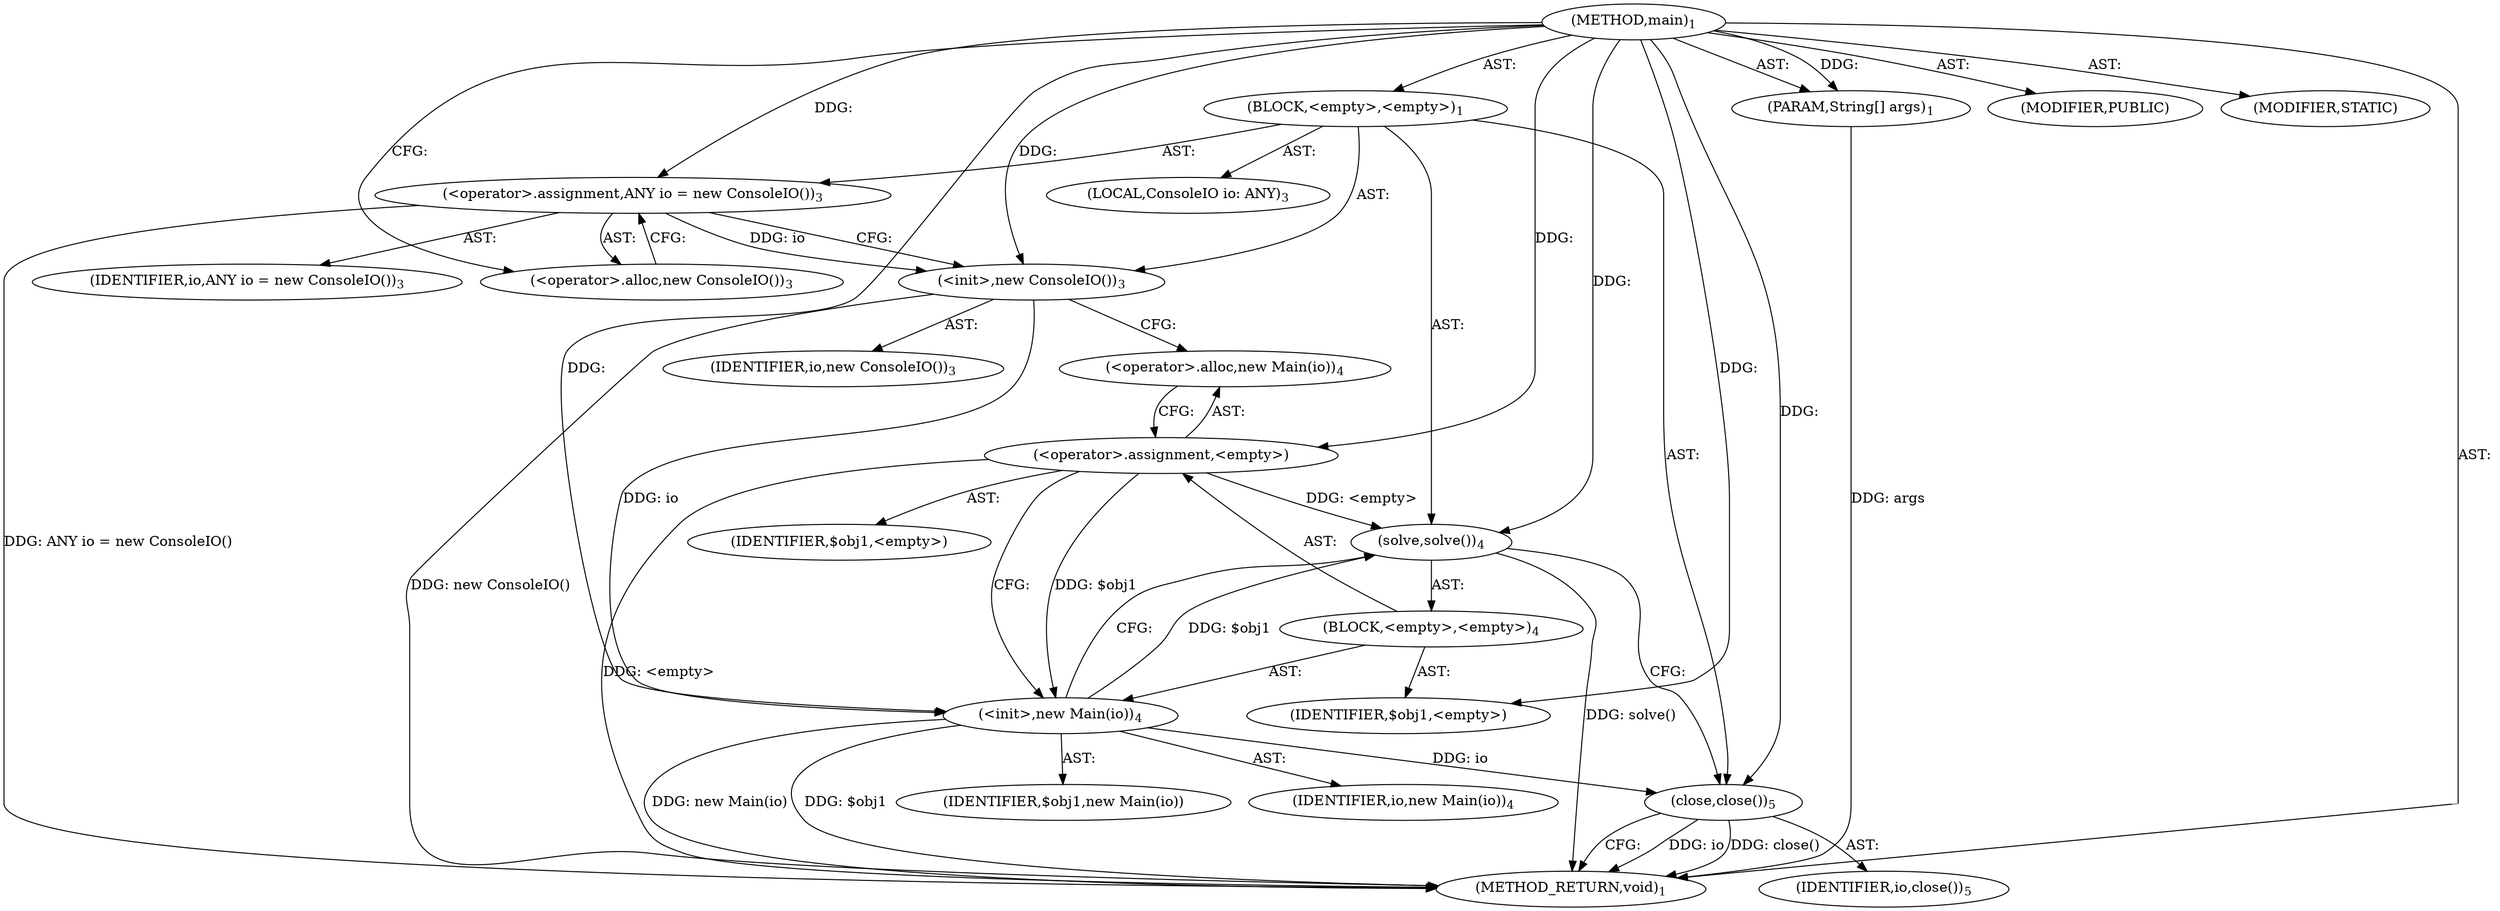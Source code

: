 digraph "main" {  
"19" [label = <(METHOD,main)<SUB>1</SUB>> ]
"20" [label = <(PARAM,String[] args)<SUB>1</SUB>> ]
"21" [label = <(BLOCK,&lt;empty&gt;,&lt;empty&gt;)<SUB>1</SUB>> ]
"4" [label = <(LOCAL,ConsoleIO io: ANY)<SUB>3</SUB>> ]
"22" [label = <(&lt;operator&gt;.assignment,ANY io = new ConsoleIO())<SUB>3</SUB>> ]
"23" [label = <(IDENTIFIER,io,ANY io = new ConsoleIO())<SUB>3</SUB>> ]
"24" [label = <(&lt;operator&gt;.alloc,new ConsoleIO())<SUB>3</SUB>> ]
"25" [label = <(&lt;init&gt;,new ConsoleIO())<SUB>3</SUB>> ]
"3" [label = <(IDENTIFIER,io,new ConsoleIO())<SUB>3</SUB>> ]
"26" [label = <(solve,solve())<SUB>4</SUB>> ]
"27" [label = <(BLOCK,&lt;empty&gt;,&lt;empty&gt;)<SUB>4</SUB>> ]
"28" [label = <(&lt;operator&gt;.assignment,&lt;empty&gt;)> ]
"29" [label = <(IDENTIFIER,$obj1,&lt;empty&gt;)> ]
"30" [label = <(&lt;operator&gt;.alloc,new Main(io))<SUB>4</SUB>> ]
"31" [label = <(&lt;init&gt;,new Main(io))<SUB>4</SUB>> ]
"32" [label = <(IDENTIFIER,$obj1,new Main(io))> ]
"33" [label = <(IDENTIFIER,io,new Main(io))<SUB>4</SUB>> ]
"34" [label = <(IDENTIFIER,$obj1,&lt;empty&gt;)> ]
"35" [label = <(close,close())<SUB>5</SUB>> ]
"36" [label = <(IDENTIFIER,io,close())<SUB>5</SUB>> ]
"37" [label = <(MODIFIER,PUBLIC)> ]
"38" [label = <(MODIFIER,STATIC)> ]
"39" [label = <(METHOD_RETURN,void)<SUB>1</SUB>> ]
  "19" -> "20"  [ label = "AST: "] 
  "19" -> "21"  [ label = "AST: "] 
  "19" -> "37"  [ label = "AST: "] 
  "19" -> "38"  [ label = "AST: "] 
  "19" -> "39"  [ label = "AST: "] 
  "21" -> "4"  [ label = "AST: "] 
  "21" -> "22"  [ label = "AST: "] 
  "21" -> "25"  [ label = "AST: "] 
  "21" -> "26"  [ label = "AST: "] 
  "21" -> "35"  [ label = "AST: "] 
  "22" -> "23"  [ label = "AST: "] 
  "22" -> "24"  [ label = "AST: "] 
  "25" -> "3"  [ label = "AST: "] 
  "26" -> "27"  [ label = "AST: "] 
  "27" -> "28"  [ label = "AST: "] 
  "27" -> "31"  [ label = "AST: "] 
  "27" -> "34"  [ label = "AST: "] 
  "28" -> "29"  [ label = "AST: "] 
  "28" -> "30"  [ label = "AST: "] 
  "31" -> "32"  [ label = "AST: "] 
  "31" -> "33"  [ label = "AST: "] 
  "35" -> "36"  [ label = "AST: "] 
  "22" -> "25"  [ label = "CFG: "] 
  "25" -> "30"  [ label = "CFG: "] 
  "26" -> "35"  [ label = "CFG: "] 
  "35" -> "39"  [ label = "CFG: "] 
  "24" -> "22"  [ label = "CFG: "] 
  "28" -> "31"  [ label = "CFG: "] 
  "31" -> "26"  [ label = "CFG: "] 
  "30" -> "28"  [ label = "CFG: "] 
  "19" -> "24"  [ label = "CFG: "] 
  "20" -> "39"  [ label = "DDG: args"] 
  "22" -> "39"  [ label = "DDG: ANY io = new ConsoleIO()"] 
  "25" -> "39"  [ label = "DDG: new ConsoleIO()"] 
  "28" -> "39"  [ label = "DDG: &lt;empty&gt;"] 
  "31" -> "39"  [ label = "DDG: $obj1"] 
  "31" -> "39"  [ label = "DDG: new Main(io)"] 
  "26" -> "39"  [ label = "DDG: solve()"] 
  "35" -> "39"  [ label = "DDG: io"] 
  "35" -> "39"  [ label = "DDG: close()"] 
  "19" -> "20"  [ label = "DDG: "] 
  "19" -> "22"  [ label = "DDG: "] 
  "22" -> "25"  [ label = "DDG: io"] 
  "19" -> "25"  [ label = "DDG: "] 
  "28" -> "26"  [ label = "DDG: &lt;empty&gt;"] 
  "31" -> "26"  [ label = "DDG: $obj1"] 
  "19" -> "26"  [ label = "DDG: "] 
  "31" -> "35"  [ label = "DDG: io"] 
  "19" -> "35"  [ label = "DDG: "] 
  "19" -> "28"  [ label = "DDG: "] 
  "19" -> "34"  [ label = "DDG: "] 
  "28" -> "31"  [ label = "DDG: $obj1"] 
  "19" -> "31"  [ label = "DDG: "] 
  "25" -> "31"  [ label = "DDG: io"] 
}
